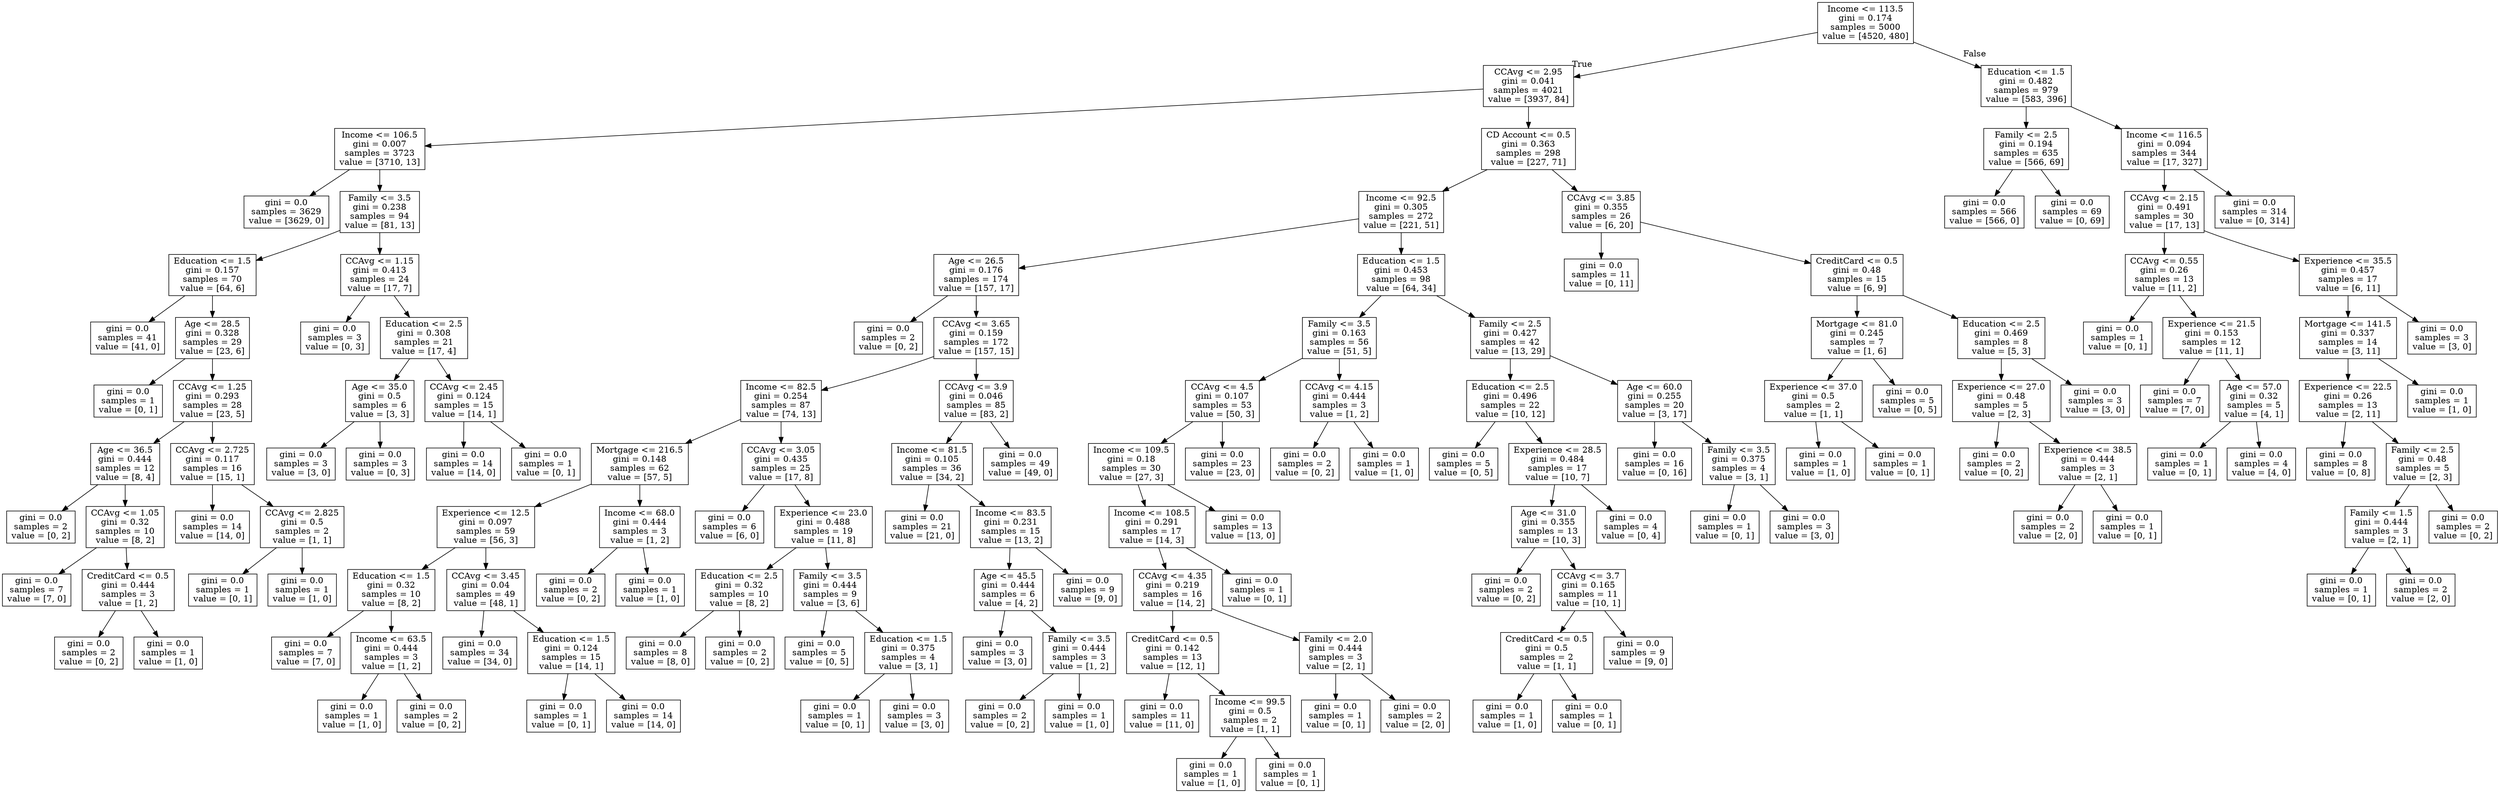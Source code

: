digraph Tree {
node [shape=box] ;
0 [label="Income <= 113.5\ngini = 0.174\nsamples = 5000\nvalue = [4520, 480]"] ;
1 [label="CCAvg <= 2.95\ngini = 0.041\nsamples = 4021\nvalue = [3937, 84]"] ;
0 -> 1 [labeldistance=2.5, labelangle=45, headlabel="True"] ;
2 [label="Income <= 106.5\ngini = 0.007\nsamples = 3723\nvalue = [3710, 13]"] ;
1 -> 2 ;
3 [label="gini = 0.0\nsamples = 3629\nvalue = [3629, 0]"] ;
2 -> 3 ;
4 [label="Family <= 3.5\ngini = 0.238\nsamples = 94\nvalue = [81, 13]"] ;
2 -> 4 ;
5 [label="Education <= 1.5\ngini = 0.157\nsamples = 70\nvalue = [64, 6]"] ;
4 -> 5 ;
6 [label="gini = 0.0\nsamples = 41\nvalue = [41, 0]"] ;
5 -> 6 ;
7 [label="Age <= 28.5\ngini = 0.328\nsamples = 29\nvalue = [23, 6]"] ;
5 -> 7 ;
8 [label="gini = 0.0\nsamples = 1\nvalue = [0, 1]"] ;
7 -> 8 ;
9 [label="CCAvg <= 1.25\ngini = 0.293\nsamples = 28\nvalue = [23, 5]"] ;
7 -> 9 ;
10 [label="Age <= 36.5\ngini = 0.444\nsamples = 12\nvalue = [8, 4]"] ;
9 -> 10 ;
11 [label="gini = 0.0\nsamples = 2\nvalue = [0, 2]"] ;
10 -> 11 ;
12 [label="CCAvg <= 1.05\ngini = 0.32\nsamples = 10\nvalue = [8, 2]"] ;
10 -> 12 ;
13 [label="gini = 0.0\nsamples = 7\nvalue = [7, 0]"] ;
12 -> 13 ;
14 [label="CreditCard <= 0.5\ngini = 0.444\nsamples = 3\nvalue = [1, 2]"] ;
12 -> 14 ;
15 [label="gini = 0.0\nsamples = 2\nvalue = [0, 2]"] ;
14 -> 15 ;
16 [label="gini = 0.0\nsamples = 1\nvalue = [1, 0]"] ;
14 -> 16 ;
17 [label="CCAvg <= 2.725\ngini = 0.117\nsamples = 16\nvalue = [15, 1]"] ;
9 -> 17 ;
18 [label="gini = 0.0\nsamples = 14\nvalue = [14, 0]"] ;
17 -> 18 ;
19 [label="CCAvg <= 2.825\ngini = 0.5\nsamples = 2\nvalue = [1, 1]"] ;
17 -> 19 ;
20 [label="gini = 0.0\nsamples = 1\nvalue = [0, 1]"] ;
19 -> 20 ;
21 [label="gini = 0.0\nsamples = 1\nvalue = [1, 0]"] ;
19 -> 21 ;
22 [label="CCAvg <= 1.15\ngini = 0.413\nsamples = 24\nvalue = [17, 7]"] ;
4 -> 22 ;
23 [label="gini = 0.0\nsamples = 3\nvalue = [0, 3]"] ;
22 -> 23 ;
24 [label="Education <= 2.5\ngini = 0.308\nsamples = 21\nvalue = [17, 4]"] ;
22 -> 24 ;
25 [label="Age <= 35.0\ngini = 0.5\nsamples = 6\nvalue = [3, 3]"] ;
24 -> 25 ;
26 [label="gini = 0.0\nsamples = 3\nvalue = [3, 0]"] ;
25 -> 26 ;
27 [label="gini = 0.0\nsamples = 3\nvalue = [0, 3]"] ;
25 -> 27 ;
28 [label="CCAvg <= 2.45\ngini = 0.124\nsamples = 15\nvalue = [14, 1]"] ;
24 -> 28 ;
29 [label="gini = 0.0\nsamples = 14\nvalue = [14, 0]"] ;
28 -> 29 ;
30 [label="gini = 0.0\nsamples = 1\nvalue = [0, 1]"] ;
28 -> 30 ;
31 [label="CD Account <= 0.5\ngini = 0.363\nsamples = 298\nvalue = [227, 71]"] ;
1 -> 31 ;
32 [label="Income <= 92.5\ngini = 0.305\nsamples = 272\nvalue = [221, 51]"] ;
31 -> 32 ;
33 [label="Age <= 26.5\ngini = 0.176\nsamples = 174\nvalue = [157, 17]"] ;
32 -> 33 ;
34 [label="gini = 0.0\nsamples = 2\nvalue = [0, 2]"] ;
33 -> 34 ;
35 [label="CCAvg <= 3.65\ngini = 0.159\nsamples = 172\nvalue = [157, 15]"] ;
33 -> 35 ;
36 [label="Income <= 82.5\ngini = 0.254\nsamples = 87\nvalue = [74, 13]"] ;
35 -> 36 ;
37 [label="Mortgage <= 216.5\ngini = 0.148\nsamples = 62\nvalue = [57, 5]"] ;
36 -> 37 ;
38 [label="Experience <= 12.5\ngini = 0.097\nsamples = 59\nvalue = [56, 3]"] ;
37 -> 38 ;
39 [label="Education <= 1.5\ngini = 0.32\nsamples = 10\nvalue = [8, 2]"] ;
38 -> 39 ;
40 [label="gini = 0.0\nsamples = 7\nvalue = [7, 0]"] ;
39 -> 40 ;
41 [label="Income <= 63.5\ngini = 0.444\nsamples = 3\nvalue = [1, 2]"] ;
39 -> 41 ;
42 [label="gini = 0.0\nsamples = 1\nvalue = [1, 0]"] ;
41 -> 42 ;
43 [label="gini = 0.0\nsamples = 2\nvalue = [0, 2]"] ;
41 -> 43 ;
44 [label="CCAvg <= 3.45\ngini = 0.04\nsamples = 49\nvalue = [48, 1]"] ;
38 -> 44 ;
45 [label="gini = 0.0\nsamples = 34\nvalue = [34, 0]"] ;
44 -> 45 ;
46 [label="Education <= 1.5\ngini = 0.124\nsamples = 15\nvalue = [14, 1]"] ;
44 -> 46 ;
47 [label="gini = 0.0\nsamples = 1\nvalue = [0, 1]"] ;
46 -> 47 ;
48 [label="gini = 0.0\nsamples = 14\nvalue = [14, 0]"] ;
46 -> 48 ;
49 [label="Income <= 68.0\ngini = 0.444\nsamples = 3\nvalue = [1, 2]"] ;
37 -> 49 ;
50 [label="gini = 0.0\nsamples = 2\nvalue = [0, 2]"] ;
49 -> 50 ;
51 [label="gini = 0.0\nsamples = 1\nvalue = [1, 0]"] ;
49 -> 51 ;
52 [label="CCAvg <= 3.05\ngini = 0.435\nsamples = 25\nvalue = [17, 8]"] ;
36 -> 52 ;
53 [label="gini = 0.0\nsamples = 6\nvalue = [6, 0]"] ;
52 -> 53 ;
54 [label="Experience <= 23.0\ngini = 0.488\nsamples = 19\nvalue = [11, 8]"] ;
52 -> 54 ;
55 [label="Education <= 2.5\ngini = 0.32\nsamples = 10\nvalue = [8, 2]"] ;
54 -> 55 ;
56 [label="gini = 0.0\nsamples = 8\nvalue = [8, 0]"] ;
55 -> 56 ;
57 [label="gini = 0.0\nsamples = 2\nvalue = [0, 2]"] ;
55 -> 57 ;
58 [label="Family <= 3.5\ngini = 0.444\nsamples = 9\nvalue = [3, 6]"] ;
54 -> 58 ;
59 [label="gini = 0.0\nsamples = 5\nvalue = [0, 5]"] ;
58 -> 59 ;
60 [label="Education <= 1.5\ngini = 0.375\nsamples = 4\nvalue = [3, 1]"] ;
58 -> 60 ;
61 [label="gini = 0.0\nsamples = 1\nvalue = [0, 1]"] ;
60 -> 61 ;
62 [label="gini = 0.0\nsamples = 3\nvalue = [3, 0]"] ;
60 -> 62 ;
63 [label="CCAvg <= 3.9\ngini = 0.046\nsamples = 85\nvalue = [83, 2]"] ;
35 -> 63 ;
64 [label="Income <= 81.5\ngini = 0.105\nsamples = 36\nvalue = [34, 2]"] ;
63 -> 64 ;
65 [label="gini = 0.0\nsamples = 21\nvalue = [21, 0]"] ;
64 -> 65 ;
66 [label="Income <= 83.5\ngini = 0.231\nsamples = 15\nvalue = [13, 2]"] ;
64 -> 66 ;
67 [label="Age <= 45.5\ngini = 0.444\nsamples = 6\nvalue = [4, 2]"] ;
66 -> 67 ;
68 [label="gini = 0.0\nsamples = 3\nvalue = [3, 0]"] ;
67 -> 68 ;
69 [label="Family <= 3.5\ngini = 0.444\nsamples = 3\nvalue = [1, 2]"] ;
67 -> 69 ;
70 [label="gini = 0.0\nsamples = 2\nvalue = [0, 2]"] ;
69 -> 70 ;
71 [label="gini = 0.0\nsamples = 1\nvalue = [1, 0]"] ;
69 -> 71 ;
72 [label="gini = 0.0\nsamples = 9\nvalue = [9, 0]"] ;
66 -> 72 ;
73 [label="gini = 0.0\nsamples = 49\nvalue = [49, 0]"] ;
63 -> 73 ;
74 [label="Education <= 1.5\ngini = 0.453\nsamples = 98\nvalue = [64, 34]"] ;
32 -> 74 ;
75 [label="Family <= 3.5\ngini = 0.163\nsamples = 56\nvalue = [51, 5]"] ;
74 -> 75 ;
76 [label="CCAvg <= 4.5\ngini = 0.107\nsamples = 53\nvalue = [50, 3]"] ;
75 -> 76 ;
77 [label="Income <= 109.5\ngini = 0.18\nsamples = 30\nvalue = [27, 3]"] ;
76 -> 77 ;
78 [label="Income <= 108.5\ngini = 0.291\nsamples = 17\nvalue = [14, 3]"] ;
77 -> 78 ;
79 [label="CCAvg <= 4.35\ngini = 0.219\nsamples = 16\nvalue = [14, 2]"] ;
78 -> 79 ;
80 [label="CreditCard <= 0.5\ngini = 0.142\nsamples = 13\nvalue = [12, 1]"] ;
79 -> 80 ;
81 [label="gini = 0.0\nsamples = 11\nvalue = [11, 0]"] ;
80 -> 81 ;
82 [label="Income <= 99.5\ngini = 0.5\nsamples = 2\nvalue = [1, 1]"] ;
80 -> 82 ;
83 [label="gini = 0.0\nsamples = 1\nvalue = [1, 0]"] ;
82 -> 83 ;
84 [label="gini = 0.0\nsamples = 1\nvalue = [0, 1]"] ;
82 -> 84 ;
85 [label="Family <= 2.0\ngini = 0.444\nsamples = 3\nvalue = [2, 1]"] ;
79 -> 85 ;
86 [label="gini = 0.0\nsamples = 1\nvalue = [0, 1]"] ;
85 -> 86 ;
87 [label="gini = 0.0\nsamples = 2\nvalue = [2, 0]"] ;
85 -> 87 ;
88 [label="gini = 0.0\nsamples = 1\nvalue = [0, 1]"] ;
78 -> 88 ;
89 [label="gini = 0.0\nsamples = 13\nvalue = [13, 0]"] ;
77 -> 89 ;
90 [label="gini = 0.0\nsamples = 23\nvalue = [23, 0]"] ;
76 -> 90 ;
91 [label="CCAvg <= 4.15\ngini = 0.444\nsamples = 3\nvalue = [1, 2]"] ;
75 -> 91 ;
92 [label="gini = 0.0\nsamples = 2\nvalue = [0, 2]"] ;
91 -> 92 ;
93 [label="gini = 0.0\nsamples = 1\nvalue = [1, 0]"] ;
91 -> 93 ;
94 [label="Family <= 2.5\ngini = 0.427\nsamples = 42\nvalue = [13, 29]"] ;
74 -> 94 ;
95 [label="Education <= 2.5\ngini = 0.496\nsamples = 22\nvalue = [10, 12]"] ;
94 -> 95 ;
96 [label="gini = 0.0\nsamples = 5\nvalue = [0, 5]"] ;
95 -> 96 ;
97 [label="Experience <= 28.5\ngini = 0.484\nsamples = 17\nvalue = [10, 7]"] ;
95 -> 97 ;
98 [label="Age <= 31.0\ngini = 0.355\nsamples = 13\nvalue = [10, 3]"] ;
97 -> 98 ;
99 [label="gini = 0.0\nsamples = 2\nvalue = [0, 2]"] ;
98 -> 99 ;
100 [label="CCAvg <= 3.7\ngini = 0.165\nsamples = 11\nvalue = [10, 1]"] ;
98 -> 100 ;
101 [label="CreditCard <= 0.5\ngini = 0.5\nsamples = 2\nvalue = [1, 1]"] ;
100 -> 101 ;
102 [label="gini = 0.0\nsamples = 1\nvalue = [1, 0]"] ;
101 -> 102 ;
103 [label="gini = 0.0\nsamples = 1\nvalue = [0, 1]"] ;
101 -> 103 ;
104 [label="gini = 0.0\nsamples = 9\nvalue = [9, 0]"] ;
100 -> 104 ;
105 [label="gini = 0.0\nsamples = 4\nvalue = [0, 4]"] ;
97 -> 105 ;
106 [label="Age <= 60.0\ngini = 0.255\nsamples = 20\nvalue = [3, 17]"] ;
94 -> 106 ;
107 [label="gini = 0.0\nsamples = 16\nvalue = [0, 16]"] ;
106 -> 107 ;
108 [label="Family <= 3.5\ngini = 0.375\nsamples = 4\nvalue = [3, 1]"] ;
106 -> 108 ;
109 [label="gini = 0.0\nsamples = 1\nvalue = [0, 1]"] ;
108 -> 109 ;
110 [label="gini = 0.0\nsamples = 3\nvalue = [3, 0]"] ;
108 -> 110 ;
111 [label="CCAvg <= 3.85\ngini = 0.355\nsamples = 26\nvalue = [6, 20]"] ;
31 -> 111 ;
112 [label="gini = 0.0\nsamples = 11\nvalue = [0, 11]"] ;
111 -> 112 ;
113 [label="CreditCard <= 0.5\ngini = 0.48\nsamples = 15\nvalue = [6, 9]"] ;
111 -> 113 ;
114 [label="Mortgage <= 81.0\ngini = 0.245\nsamples = 7\nvalue = [1, 6]"] ;
113 -> 114 ;
115 [label="Experience <= 37.0\ngini = 0.5\nsamples = 2\nvalue = [1, 1]"] ;
114 -> 115 ;
116 [label="gini = 0.0\nsamples = 1\nvalue = [1, 0]"] ;
115 -> 116 ;
117 [label="gini = 0.0\nsamples = 1\nvalue = [0, 1]"] ;
115 -> 117 ;
118 [label="gini = 0.0\nsamples = 5\nvalue = [0, 5]"] ;
114 -> 118 ;
119 [label="Education <= 2.5\ngini = 0.469\nsamples = 8\nvalue = [5, 3]"] ;
113 -> 119 ;
120 [label="Experience <= 27.0\ngini = 0.48\nsamples = 5\nvalue = [2, 3]"] ;
119 -> 120 ;
121 [label="gini = 0.0\nsamples = 2\nvalue = [0, 2]"] ;
120 -> 121 ;
122 [label="Experience <= 38.5\ngini = 0.444\nsamples = 3\nvalue = [2, 1]"] ;
120 -> 122 ;
123 [label="gini = 0.0\nsamples = 2\nvalue = [2, 0]"] ;
122 -> 123 ;
124 [label="gini = 0.0\nsamples = 1\nvalue = [0, 1]"] ;
122 -> 124 ;
125 [label="gini = 0.0\nsamples = 3\nvalue = [3, 0]"] ;
119 -> 125 ;
126 [label="Education <= 1.5\ngini = 0.482\nsamples = 979\nvalue = [583, 396]"] ;
0 -> 126 [labeldistance=2.5, labelangle=-45, headlabel="False"] ;
127 [label="Family <= 2.5\ngini = 0.194\nsamples = 635\nvalue = [566, 69]"] ;
126 -> 127 ;
128 [label="gini = 0.0\nsamples = 566\nvalue = [566, 0]"] ;
127 -> 128 ;
129 [label="gini = 0.0\nsamples = 69\nvalue = [0, 69]"] ;
127 -> 129 ;
130 [label="Income <= 116.5\ngini = 0.094\nsamples = 344\nvalue = [17, 327]"] ;
126 -> 130 ;
131 [label="CCAvg <= 2.15\ngini = 0.491\nsamples = 30\nvalue = [17, 13]"] ;
130 -> 131 ;
132 [label="CCAvg <= 0.55\ngini = 0.26\nsamples = 13\nvalue = [11, 2]"] ;
131 -> 132 ;
133 [label="gini = 0.0\nsamples = 1\nvalue = [0, 1]"] ;
132 -> 133 ;
134 [label="Experience <= 21.5\ngini = 0.153\nsamples = 12\nvalue = [11, 1]"] ;
132 -> 134 ;
135 [label="gini = 0.0\nsamples = 7\nvalue = [7, 0]"] ;
134 -> 135 ;
136 [label="Age <= 57.0\ngini = 0.32\nsamples = 5\nvalue = [4, 1]"] ;
134 -> 136 ;
137 [label="gini = 0.0\nsamples = 1\nvalue = [0, 1]"] ;
136 -> 137 ;
138 [label="gini = 0.0\nsamples = 4\nvalue = [4, 0]"] ;
136 -> 138 ;
139 [label="Experience <= 35.5\ngini = 0.457\nsamples = 17\nvalue = [6, 11]"] ;
131 -> 139 ;
140 [label="Mortgage <= 141.5\ngini = 0.337\nsamples = 14\nvalue = [3, 11]"] ;
139 -> 140 ;
141 [label="Experience <= 22.5\ngini = 0.26\nsamples = 13\nvalue = [2, 11]"] ;
140 -> 141 ;
142 [label="gini = 0.0\nsamples = 8\nvalue = [0, 8]"] ;
141 -> 142 ;
143 [label="Family <= 2.5\ngini = 0.48\nsamples = 5\nvalue = [2, 3]"] ;
141 -> 143 ;
144 [label="Family <= 1.5\ngini = 0.444\nsamples = 3\nvalue = [2, 1]"] ;
143 -> 144 ;
145 [label="gini = 0.0\nsamples = 1\nvalue = [0, 1]"] ;
144 -> 145 ;
146 [label="gini = 0.0\nsamples = 2\nvalue = [2, 0]"] ;
144 -> 146 ;
147 [label="gini = 0.0\nsamples = 2\nvalue = [0, 2]"] ;
143 -> 147 ;
148 [label="gini = 0.0\nsamples = 1\nvalue = [1, 0]"] ;
140 -> 148 ;
149 [label="gini = 0.0\nsamples = 3\nvalue = [3, 0]"] ;
139 -> 149 ;
150 [label="gini = 0.0\nsamples = 314\nvalue = [0, 314]"] ;
130 -> 150 ;
}